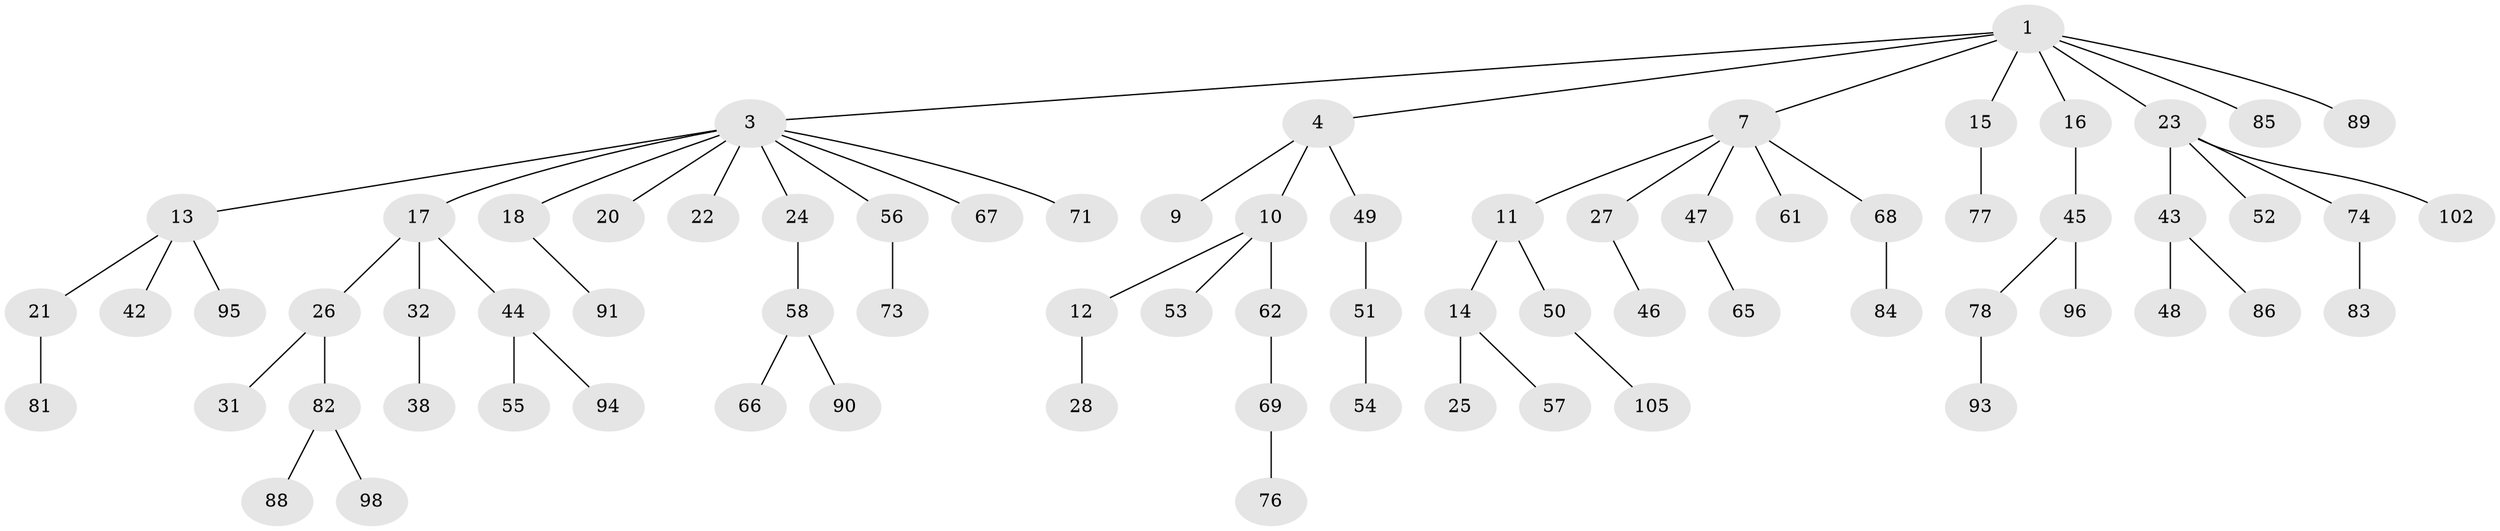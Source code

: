 // original degree distribution, {7: 0.01904761904761905, 3: 0.17142857142857143, 4: 0.047619047619047616, 8: 0.009523809523809525, 2: 0.23809523809523808, 1: 0.49523809523809526, 5: 0.01904761904761905}
// Generated by graph-tools (version 1.1) at 2025/19/03/04/25 18:19:11]
// undirected, 73 vertices, 72 edges
graph export_dot {
graph [start="1"]
  node [color=gray90,style=filled];
  1 [super="+2+6"];
  3 [super="+5"];
  4 [super="+29"];
  7 [super="+39+8"];
  9;
  10 [super="+40+80"];
  11;
  12;
  13;
  14;
  15 [super="+64+60"];
  16;
  17;
  18;
  20 [super="+100"];
  21 [super="+79+30"];
  22;
  23 [super="+41"];
  24 [super="+35+33"];
  25;
  26;
  27;
  28;
  31;
  32 [super="+103"];
  38;
  42 [super="+72"];
  43;
  44;
  45;
  46;
  47;
  48;
  49;
  50;
  51 [super="+63"];
  52;
  53;
  54;
  55;
  56;
  57 [super="+92"];
  58;
  61;
  62;
  65;
  66;
  67 [super="+70"];
  68;
  69;
  71;
  73;
  74;
  76;
  77;
  78;
  81;
  82;
  83;
  84;
  85;
  86;
  88 [super="+101"];
  89;
  90;
  91;
  93;
  94;
  95;
  96;
  98;
  102;
  105;
  1 -- 3;
  1 -- 4;
  1 -- 7;
  1 -- 85;
  1 -- 89;
  1 -- 16;
  1 -- 15;
  1 -- 23;
  3 -- 17;
  3 -- 22;
  3 -- 67;
  3 -- 71;
  3 -- 13;
  3 -- 18;
  3 -- 20;
  3 -- 24;
  3 -- 56;
  4 -- 9;
  4 -- 10;
  4 -- 49;
  7 -- 11;
  7 -- 27;
  7 -- 47;
  7 -- 61;
  7 -- 68;
  10 -- 12;
  10 -- 53;
  10 -- 62;
  11 -- 14;
  11 -- 50;
  12 -- 28;
  13 -- 21;
  13 -- 42;
  13 -- 95;
  14 -- 25;
  14 -- 57;
  15 -- 77;
  16 -- 45;
  17 -- 26;
  17 -- 32;
  17 -- 44;
  18 -- 91;
  21 -- 81;
  23 -- 43;
  23 -- 52;
  23 -- 102;
  23 -- 74;
  24 -- 58;
  26 -- 31;
  26 -- 82;
  27 -- 46;
  32 -- 38;
  43 -- 48;
  43 -- 86;
  44 -- 55;
  44 -- 94;
  45 -- 78;
  45 -- 96;
  47 -- 65;
  49 -- 51;
  50 -- 105;
  51 -- 54;
  56 -- 73;
  58 -- 66;
  58 -- 90;
  62 -- 69;
  68 -- 84;
  69 -- 76;
  74 -- 83;
  78 -- 93;
  82 -- 88;
  82 -- 98;
}
